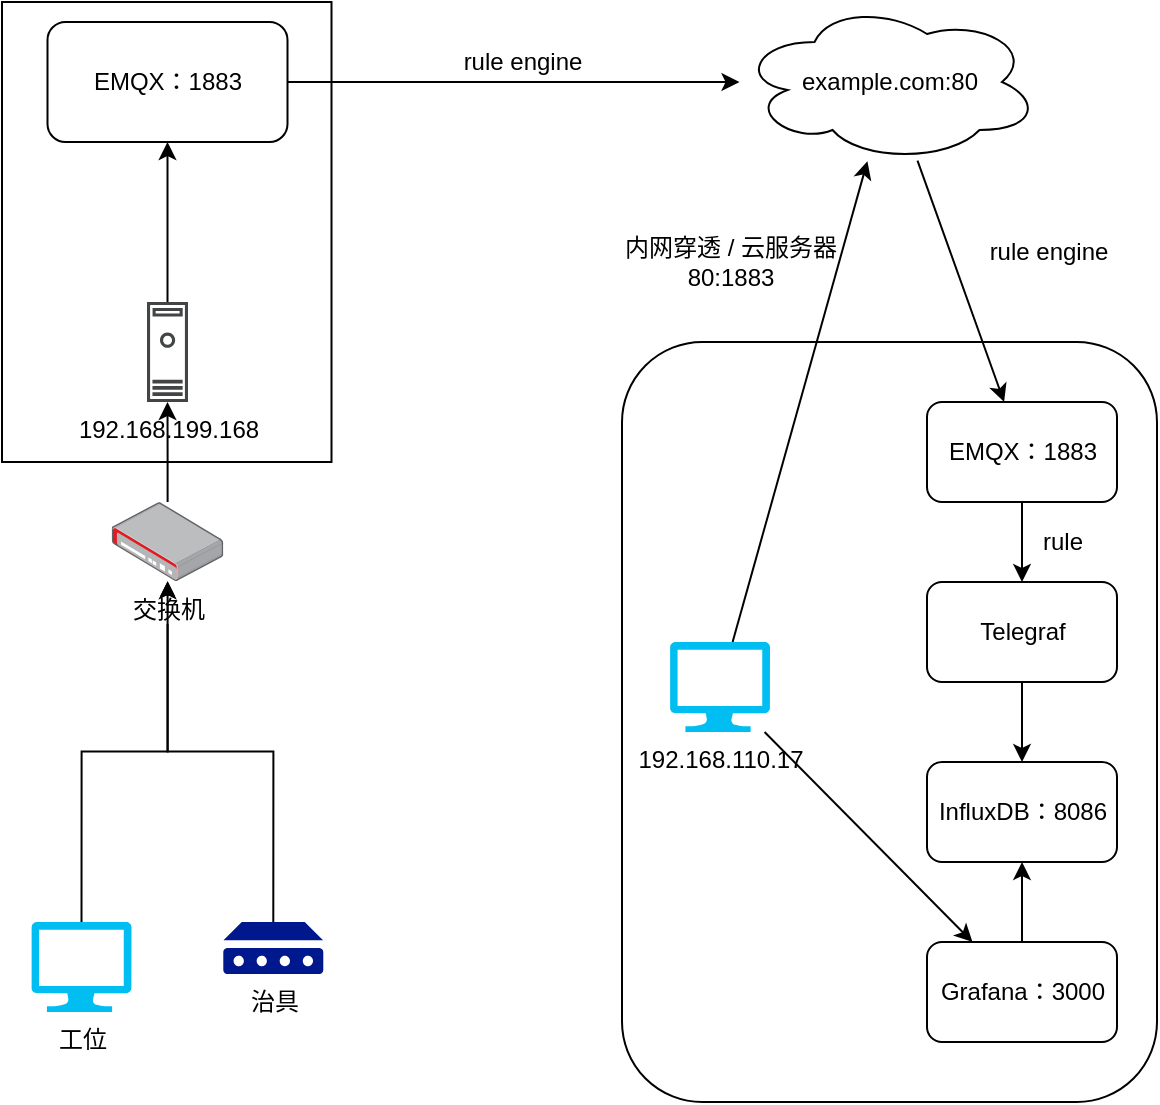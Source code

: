 <mxfile version="13.9.9" type="device"><diagram id="SVwgqQzbOFzpozJH6ZcZ" name="第 1 页"><mxGraphModel dx="1086" dy="798" grid="1" gridSize="10" guides="1" tooltips="1" connect="1" arrows="1" fold="1" page="1" pageScale="1" pageWidth="827" pageHeight="1169" math="0" shadow="0"><root><mxCell id="0"/><mxCell id="1" parent="0"/><mxCell id="LJ0fSNyZkVpmskd76h04-31" value="" style="rounded=1;whiteSpace=wrap;html=1;" vertex="1" parent="1"><mxGeometry x="390" y="410" width="267.5" height="380" as="geometry"/></mxCell><mxCell id="LJ0fSNyZkVpmskd76h04-15" value="" style="rounded=0;whiteSpace=wrap;html=1;" vertex="1" parent="1"><mxGeometry x="80" y="240" width="164.75" height="230" as="geometry"/></mxCell><mxCell id="LJ0fSNyZkVpmskd76h04-1" value="example.com:80" style="ellipse;shape=cloud;whiteSpace=wrap;html=1;" vertex="1" parent="1"><mxGeometry x="448.75" y="240" width="150" height="80" as="geometry"/></mxCell><mxCell id="LJ0fSNyZkVpmskd76h04-4" value="192.168.199.168" style="pointerEvents=1;shadow=0;dashed=0;html=1;strokeColor=none;fillColor=#434445;aspect=fixed;labelPosition=center;verticalLabelPosition=bottom;verticalAlign=top;align=center;outlineConnect=0;shape=mxgraph.vvd.machine;" vertex="1" parent="1"><mxGeometry x="152.5" y="390" width="20.5" height="50" as="geometry"/></mxCell><mxCell id="LJ0fSNyZkVpmskd76h04-12" style="edgeStyle=orthogonalEdgeStyle;rounded=0;orthogonalLoop=1;jettySize=auto;html=1;exitX=0.5;exitY=0;exitDx=0;exitDy=0;exitPerimeter=0;" edge="1" parent="1" source="LJ0fSNyZkVpmskd76h04-6" target="LJ0fSNyZkVpmskd76h04-7"><mxGeometry relative="1" as="geometry"/></mxCell><mxCell id="LJ0fSNyZkVpmskd76h04-6" value="治具" style="aspect=fixed;pointerEvents=1;shadow=0;dashed=0;html=1;strokeColor=none;labelPosition=center;verticalLabelPosition=bottom;verticalAlign=top;align=center;fillColor=#00188D;shape=mxgraph.mscae.enterprise.device" vertex="1" parent="1"><mxGeometry x="190.65" y="700" width="50" height="26" as="geometry"/></mxCell><mxCell id="LJ0fSNyZkVpmskd76h04-13" value="" style="edgeStyle=orthogonalEdgeStyle;rounded=0;orthogonalLoop=1;jettySize=auto;html=1;" edge="1" parent="1" source="LJ0fSNyZkVpmskd76h04-7" target="LJ0fSNyZkVpmskd76h04-4"><mxGeometry relative="1" as="geometry"/></mxCell><mxCell id="LJ0fSNyZkVpmskd76h04-7" value="交换机" style="points=[];aspect=fixed;html=1;align=center;shadow=0;dashed=0;image;image=img/lib/allied_telesis/security/Router_VPN.svg;" vertex="1" parent="1"><mxGeometry x="134.85" y="490" width="55.8" height="39.6" as="geometry"/></mxCell><mxCell id="LJ0fSNyZkVpmskd76h04-11" style="edgeStyle=orthogonalEdgeStyle;rounded=0;orthogonalLoop=1;jettySize=auto;html=1;exitX=0.5;exitY=0;exitDx=0;exitDy=0;exitPerimeter=0;" edge="1" parent="1" source="LJ0fSNyZkVpmskd76h04-8" target="LJ0fSNyZkVpmskd76h04-7"><mxGeometry relative="1" as="geometry"/></mxCell><mxCell id="LJ0fSNyZkVpmskd76h04-8" value="工位" style="verticalLabelPosition=bottom;html=1;verticalAlign=top;align=center;strokeColor=none;fillColor=#00BEF2;shape=mxgraph.azure.computer;pointerEvents=1;" vertex="1" parent="1"><mxGeometry x="94.75" y="700" width="50" height="45" as="geometry"/></mxCell><mxCell id="LJ0fSNyZkVpmskd76h04-9" value="192.168.110.17" style="verticalLabelPosition=bottom;html=1;verticalAlign=top;align=center;strokeColor=none;fillColor=#00BEF2;shape=mxgraph.azure.computer;pointerEvents=1;" vertex="1" parent="1"><mxGeometry x="414" y="560" width="50" height="45" as="geometry"/></mxCell><mxCell id="LJ0fSNyZkVpmskd76h04-16" style="edgeStyle=orthogonalEdgeStyle;rounded=0;orthogonalLoop=1;jettySize=auto;html=1;exitX=1;exitY=0.5;exitDx=0;exitDy=0;" edge="1" parent="1" source="LJ0fSNyZkVpmskd76h04-14" target="LJ0fSNyZkVpmskd76h04-1"><mxGeometry relative="1" as="geometry"/></mxCell><mxCell id="LJ0fSNyZkVpmskd76h04-14" value="EMQX：1883" style="rounded=1;whiteSpace=wrap;html=1;" vertex="1" parent="1"><mxGeometry x="102.75" y="250" width="120" height="60" as="geometry"/></mxCell><mxCell id="LJ0fSNyZkVpmskd76h04-17" value="rule engine" style="text;html=1;align=center;verticalAlign=middle;resizable=0;points=[];autosize=1;" vertex="1" parent="1"><mxGeometry x="304.75" y="260" width="70" height="20" as="geometry"/></mxCell><mxCell id="LJ0fSNyZkVpmskd76h04-19" value="EMQX：1883" style="rounded=1;whiteSpace=wrap;html=1;" vertex="1" parent="1"><mxGeometry x="542.5" y="440" width="95" height="50" as="geometry"/></mxCell><mxCell id="LJ0fSNyZkVpmskd76h04-20" value="" style="endArrow=classic;html=1;" edge="1" parent="1" source="LJ0fSNyZkVpmskd76h04-4" target="LJ0fSNyZkVpmskd76h04-14"><mxGeometry width="50" height="50" relative="1" as="geometry"><mxPoint x="494.75" y="400" as="sourcePoint"/><mxPoint x="544.75" y="350" as="targetPoint"/></mxGeometry></mxCell><mxCell id="LJ0fSNyZkVpmskd76h04-21" value="" style="endArrow=classic;html=1;" edge="1" parent="1" source="LJ0fSNyZkVpmskd76h04-9" target="LJ0fSNyZkVpmskd76h04-1"><mxGeometry width="50" height="50" relative="1" as="geometry"><mxPoint x="430" y="420" as="sourcePoint"/><mxPoint x="566" y="320" as="targetPoint"/></mxGeometry></mxCell><mxCell id="LJ0fSNyZkVpmskd76h04-22" value="内网穿透 / 云服务器&lt;br&gt;80:1883" style="text;html=1;align=center;verticalAlign=middle;resizable=0;points=[];autosize=1;" vertex="1" parent="1"><mxGeometry x="384" y="355" width="120" height="30" as="geometry"/></mxCell><mxCell id="LJ0fSNyZkVpmskd76h04-23" value="" style="endArrow=classic;html=1;" edge="1" parent="1" source="LJ0fSNyZkVpmskd76h04-1" target="LJ0fSNyZkVpmskd76h04-19"><mxGeometry width="50" height="50" relative="1" as="geometry"><mxPoint x="614" y="330" as="sourcePoint"/><mxPoint x="605" y="410" as="targetPoint"/></mxGeometry></mxCell><mxCell id="LJ0fSNyZkVpmskd76h04-25" value="Telegraf" style="rounded=1;whiteSpace=wrap;html=1;" vertex="1" parent="1"><mxGeometry x="542.5" y="530" width="95" height="50" as="geometry"/></mxCell><mxCell id="LJ0fSNyZkVpmskd76h04-27" value="InfluxDB：8086" style="rounded=1;whiteSpace=wrap;html=1;" vertex="1" parent="1"><mxGeometry x="542.5" y="620" width="95" height="50" as="geometry"/></mxCell><mxCell id="LJ0fSNyZkVpmskd76h04-28" value="Grafana：3000" style="rounded=1;whiteSpace=wrap;html=1;" vertex="1" parent="1"><mxGeometry x="542.5" y="710" width="95" height="50" as="geometry"/></mxCell><mxCell id="LJ0fSNyZkVpmskd76h04-33" value="" style="endArrow=classic;html=1;" edge="1" parent="1" source="LJ0fSNyZkVpmskd76h04-25" target="LJ0fSNyZkVpmskd76h04-27"><mxGeometry width="50" height="50" relative="1" as="geometry"><mxPoint x="690" y="640" as="sourcePoint"/><mxPoint x="740" y="590" as="targetPoint"/></mxGeometry></mxCell><mxCell id="LJ0fSNyZkVpmskd76h04-35" value="" style="endArrow=classic;html=1;" edge="1" parent="1" source="LJ0fSNyZkVpmskd76h04-19" target="LJ0fSNyZkVpmskd76h04-25"><mxGeometry width="50" height="50" relative="1" as="geometry"><mxPoint x="680" y="550" as="sourcePoint"/><mxPoint x="730" y="500" as="targetPoint"/></mxGeometry></mxCell><mxCell id="LJ0fSNyZkVpmskd76h04-36" value="" style="endArrow=classic;html=1;" edge="1" parent="1" source="LJ0fSNyZkVpmskd76h04-28" target="LJ0fSNyZkVpmskd76h04-27"><mxGeometry width="50" height="50" relative="1" as="geometry"><mxPoint x="690" y="710" as="sourcePoint"/><mxPoint x="740" y="660" as="targetPoint"/></mxGeometry></mxCell><mxCell id="LJ0fSNyZkVpmskd76h04-37" value="" style="endArrow=classic;html=1;" edge="1" parent="1" source="LJ0fSNyZkVpmskd76h04-9" target="LJ0fSNyZkVpmskd76h04-28"><mxGeometry width="50" height="50" relative="1" as="geometry"><mxPoint x="720" y="610" as="sourcePoint"/><mxPoint x="770" y="560" as="targetPoint"/></mxGeometry></mxCell><mxCell id="LJ0fSNyZkVpmskd76h04-38" value="rule" style="text;html=1;align=center;verticalAlign=middle;resizable=0;points=[];autosize=1;" vertex="1" parent="1"><mxGeometry x="590" y="499.8" width="40" height="20" as="geometry"/></mxCell><mxCell id="LJ0fSNyZkVpmskd76h04-39" value="rule engine" style="text;html=1;align=center;verticalAlign=middle;resizable=0;points=[];autosize=1;" vertex="1" parent="1"><mxGeometry x="567.5" y="355" width="70" height="20" as="geometry"/></mxCell></root></mxGraphModel></diagram></mxfile>
